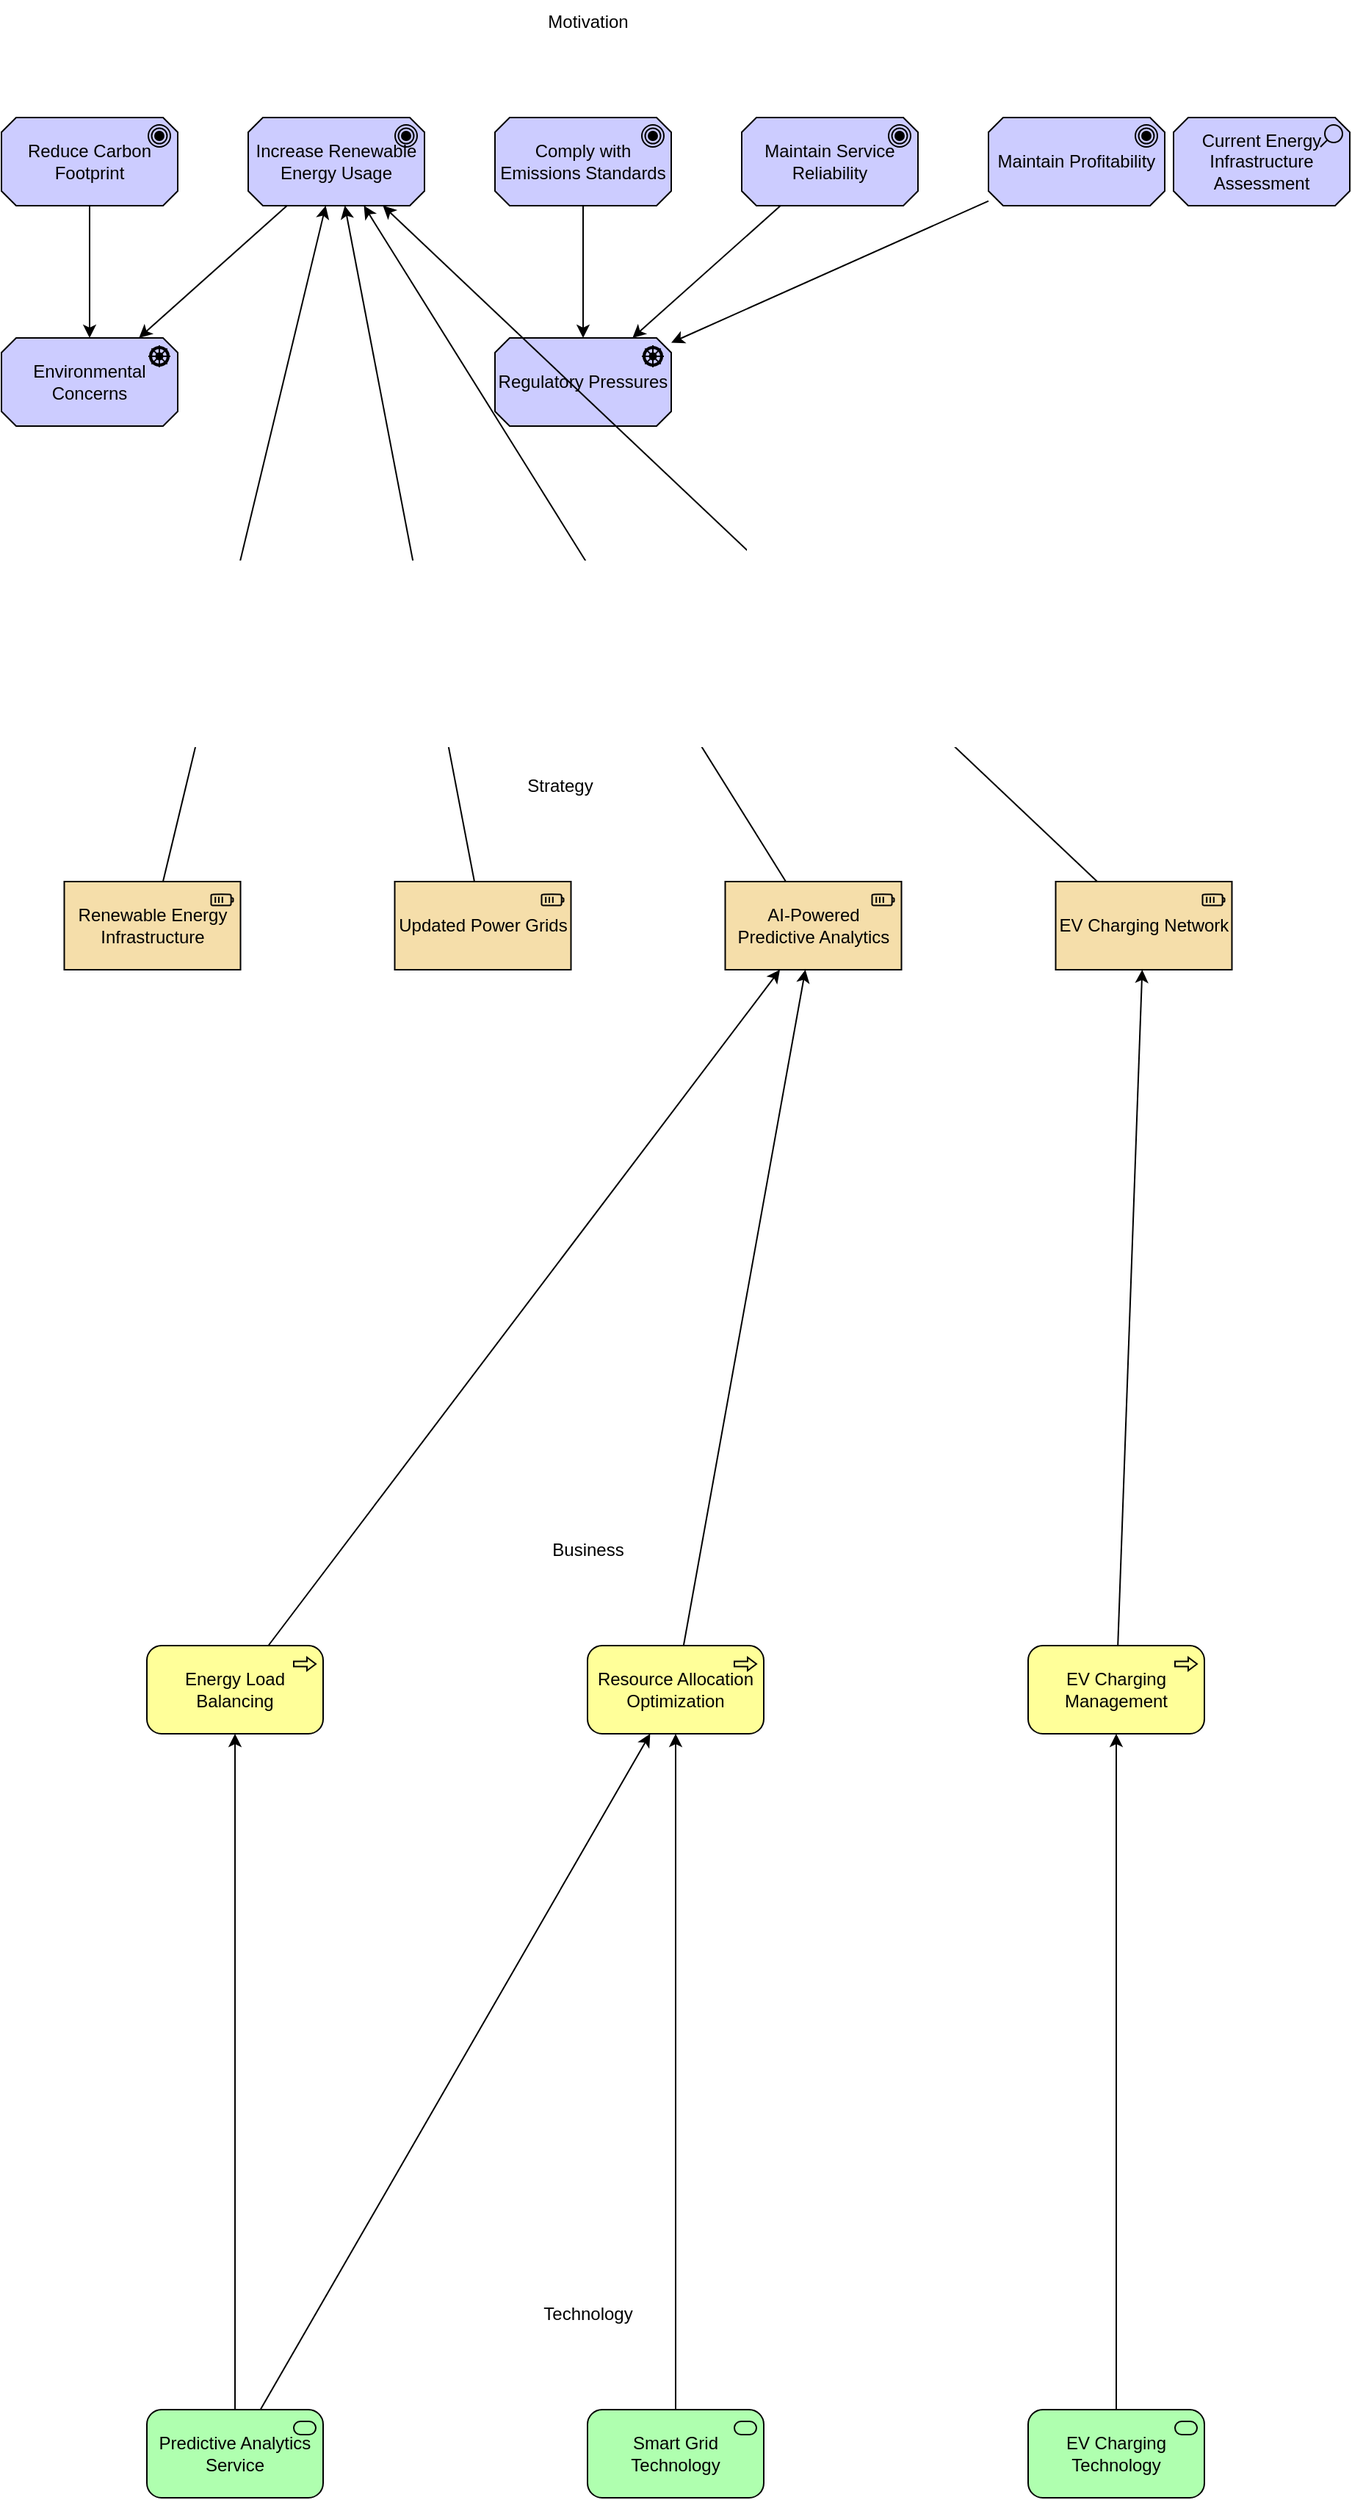 <?xml version='1.0' encoding='UTF-8'?>
<mxfile version="1.0" encoding="UTF-8"><diagram name="ArchiMate Model" id="archimate_diagram"><mxGraphModel dx="1050" dy="522" grid="1" gridSize="10"><root><mxCell id="0" /><mxCell id="1" parent="0" /><mxCell id="label_Motivation" value="Motivation" style="text;html=1;align=center;verticalAlign=middle;resizable=0;points=[];" vertex="1" parent="1"><mxGeometry x="495.0" y="140.0" width="200" height="30" as="geometry" /></mxCell><mxCell id="elem_m1" value="Reduce Carbon Footprint" style="html=1;outlineConnect=0;whiteSpace=wrap;fillColor=#CCCCFF;shape=mxgraph.archimate3.application;appType=goal;archiType=oct;" vertex="1" parent="1"><mxGeometry x="196.0" y="220.0" width="120" height="60" as="geometry" /></mxCell><mxCell id="elem_m2" value="Increase Renewable Energy Usage" style="html=1;outlineConnect=0;whiteSpace=wrap;fillColor=#CCCCFF;shape=mxgraph.archimate3.application;appType=goal;archiType=oct;" vertex="1" parent="1"><mxGeometry x="364.0" y="220.0" width="120" height="60" as="geometry" /></mxCell><mxCell id="elem_m3" value="Comply with Emissions Standards" style="html=1;outlineConnect=0;whiteSpace=wrap;fillColor=#CCCCFF;shape=mxgraph.archimate3.application;appType=goal;archiType=oct;" vertex="1" parent="1"><mxGeometry x="532.0" y="220.0" width="120" height="60" as="geometry" /></mxCell><mxCell id="elem_m4" value="Maintain Service Reliability" style="html=1;outlineConnect=0;whiteSpace=wrap;fillColor=#CCCCFF;shape=mxgraph.archimate3.application;appType=goal;archiType=oct;" vertex="1" parent="1"><mxGeometry x="700.0" y="220.0" width="120" height="60" as="geometry" /></mxCell><mxCell id="elem_m5" value="Maintain Profitability" style="html=1;outlineConnect=0;whiteSpace=wrap;fillColor=#CCCCFF;shape=mxgraph.archimate3.application;appType=goal;archiType=oct;" vertex="1" parent="1"><mxGeometry x="868.0" y="220.0" width="120" height="60" as="geometry" /></mxCell><mxCell id="elem_m6" value="Environmental Concerns" style="html=1;outlineConnect=0;whiteSpace=wrap;fillColor=#CCCCFF;shape=mxgraph.archimate3.application;appType=driver;archiType=oct;" vertex="1" parent="1"><mxGeometry x="196.0" y="370.0" width="120" height="60" as="geometry" /></mxCell><mxCell id="elem_m7" value="Regulatory Pressures" style="html=1;outlineConnect=0;whiteSpace=wrap;fillColor=#CCCCFF;shape=mxgraph.archimate3.application;appType=driver;archiType=oct;" vertex="1" parent="1"><mxGeometry x="532.0" y="370.0" width="120" height="60" as="geometry" /></mxCell><mxCell id="elem_m8" value="Current Energy Infrastructure Assessment" style="html=1;outlineConnect=0;whiteSpace=wrap;fillColor=#CCCCFF;shape=mxgraph.archimate3.application;appType=assess;archiType=oct;" vertex="1" parent="1"><mxGeometry x="994.0" y="220.0" width="120" height="60" as="geometry" /></mxCell><mxCell id="conn_elem_m1_elem_m6" style="html=1;shape=mxgraph.archimate3.relationship;archiType=influence;" edge="1" source="elem_m1" target="elem_m6" parent="1"><mxGeometry relative="1" as="geometry" /></mxCell><mxCell id="conn_elem_m2_elem_m6" style="html=1;shape=mxgraph.archimate3.relationship;archiType=influence;" edge="1" source="elem_m2" target="elem_m6" parent="1"><mxGeometry relative="1" as="geometry" /></mxCell><mxCell id="conn_elem_m3_elem_m7" style="html=1;shape=mxgraph.archimate3.relationship;archiType=influence;" edge="1" source="elem_m3" target="elem_m7" parent="1"><mxGeometry relative="1" as="geometry" /></mxCell><mxCell id="conn_elem_m4_elem_m7" style="html=1;shape=mxgraph.archimate3.relationship;archiType=influence;" edge="1" source="elem_m4" target="elem_m7" parent="1"><mxGeometry relative="1" as="geometry" /></mxCell><mxCell id="conn_elem_m5_elem_m7" style="html=1;shape=mxgraph.archimate3.relationship;archiType=influence;" edge="1" source="elem_m5" target="elem_m7" parent="1"><mxGeometry relative="1" as="geometry" /></mxCell><mxCell id="label_Strategy" value="Strategy" style="text;html=1;align=center;verticalAlign=middle;resizable=0;points=[];" vertex="1" parent="1"><mxGeometry x="476.25" y="660.0" width="200" height="30" as="geometry" /></mxCell><mxCell id="elem_s1" value="Renewable Energy Infrastructure" style="html=1;outlineConnect=0;whiteSpace=wrap;fillColor=#F5DEAA;shape=mxgraph.archimate3.application;appType=resource;archiType=square;" vertex="1" parent="1"><mxGeometry x="238.75" y="740.0" width="120" height="60" as="geometry" /></mxCell><mxCell id="elem_s2" value="Updated Power Grids" style="html=1;outlineConnect=0;whiteSpace=wrap;fillColor=#F5DEAA;shape=mxgraph.archimate3.application;appType=resource;archiType=square;" vertex="1" parent="1"><mxGeometry x="463.75" y="740.0" width="120" height="60" as="geometry" /></mxCell><mxCell id="elem_s3" value="AI-Powered Predictive Analytics" style="html=1;outlineConnect=0;whiteSpace=wrap;fillColor=#F5DEAA;shape=mxgraph.archimate3.application;appType=resource;archiType=square;" vertex="1" parent="1"><mxGeometry x="688.75" y="740.0" width="120" height="60" as="geometry" /></mxCell><mxCell id="elem_s4" value="EV Charging Network" style="html=1;outlineConnect=0;whiteSpace=wrap;fillColor=#F5DEAA;shape=mxgraph.archimate3.application;appType=resource;archiType=square;" vertex="1" parent="1"><mxGeometry x="913.75" y="740.0" width="120" height="60" as="geometry" /></mxCell><mxCell id="conn_elem_s1_elem_m2" style="html=1;shape=mxgraph.archimate3.relationship;archiType=assignment;" edge="1" source="elem_s1" target="elem_m2" parent="1"><mxGeometry relative="1" as="geometry" /></mxCell><mxCell id="conn_elem_s2_elem_m2" style="html=1;shape=mxgraph.archimate3.relationship;archiType=assignment;" edge="1" source="elem_s2" target="elem_m2" parent="1"><mxGeometry relative="1" as="geometry" /></mxCell><mxCell id="conn_elem_s3_elem_m2" style="html=1;shape=mxgraph.archimate3.relationship;archiType=assignment;" edge="1" source="elem_s3" target="elem_m2" parent="1"><mxGeometry relative="1" as="geometry" /></mxCell><mxCell id="conn_elem_s4_elem_m2" style="html=1;shape=mxgraph.archimate3.relationship;archiType=assignment;" edge="1" source="elem_s4" target="elem_m2" parent="1"><mxGeometry relative="1" as="geometry" /></mxCell><mxCell id="label_Business" value="Business" style="text;html=1;align=center;verticalAlign=middle;resizable=0;points=[];" vertex="1" parent="1"><mxGeometry x="495.0" y="1180.0" width="200" height="30" as="geometry" /></mxCell><mxCell id="elem_b1" value="Energy Load Balancing" style="html=1;outlineConnect=0;whiteSpace=wrap;fillColor=#FFFF99;shape=mxgraph.archimate3.application;appType=proc;archiType=rounded;" vertex="1" parent="1"><mxGeometry x="295.0" y="1260.0" width="120" height="60" as="geometry" /></mxCell><mxCell id="elem_b2" value="Resource Allocation Optimization" style="html=1;outlineConnect=0;whiteSpace=wrap;fillColor=#FFFF99;shape=mxgraph.archimate3.application;appType=proc;archiType=rounded;" vertex="1" parent="1"><mxGeometry x="595.0" y="1260.0" width="120" height="60" as="geometry" /></mxCell><mxCell id="elem_b3" value="EV Charging Management" style="html=1;outlineConnect=0;whiteSpace=wrap;fillColor=#FFFF99;shape=mxgraph.archimate3.application;appType=proc;archiType=rounded;" vertex="1" parent="1"><mxGeometry x="895.0" y="1260.0" width="120" height="60" as="geometry" /></mxCell><mxCell id="conn_elem_b1_elem_s3" style="html=1;shape=mxgraph.archimate3.relationship;archiType=serving;" edge="1" source="elem_b1" target="elem_s3" parent="1"><mxGeometry relative="1" as="geometry" /></mxCell><mxCell id="conn_elem_b2_elem_s3" style="html=1;shape=mxgraph.archimate3.relationship;archiType=serving;" edge="1" source="elem_b2" target="elem_s3" parent="1"><mxGeometry relative="1" as="geometry" /></mxCell><mxCell id="conn_elem_b3_elem_s4" style="html=1;shape=mxgraph.archimate3.relationship;archiType=serving;" edge="1" source="elem_b3" target="elem_s4" parent="1"><mxGeometry relative="1" as="geometry" /></mxCell><mxCell id="label_Technology" value="Technology" style="text;html=1;align=center;verticalAlign=middle;resizable=0;points=[];" vertex="1" parent="1"><mxGeometry x="495.0" y="1700.0" width="200" height="30" as="geometry" /></mxCell><mxCell id="elem_t1" value="Predictive Analytics Service" style="html=1;outlineConnect=0;whiteSpace=wrap;fillColor=#AFFFAF;shape=mxgraph.archimate3.application;appType=serv;archiType=rounded;" vertex="1" parent="1"><mxGeometry x="295.0" y="1780.0" width="120" height="60" as="geometry" /></mxCell><mxCell id="elem_t2" value="Smart Grid Technology" style="html=1;outlineConnect=0;whiteSpace=wrap;fillColor=#AFFFAF;shape=mxgraph.archimate3.application;appType=serv;archiType=rounded;" vertex="1" parent="1"><mxGeometry x="595.0" y="1780.0" width="120" height="60" as="geometry" /></mxCell><mxCell id="elem_t3" value="EV Charging Technology" style="html=1;outlineConnect=0;whiteSpace=wrap;fillColor=#AFFFAF;shape=mxgraph.archimate3.application;appType=serv;archiType=rounded;" vertex="1" parent="1"><mxGeometry x="895.0" y="1780.0" width="120" height="60" as="geometry" /></mxCell><mxCell id="conn_elem_t1_elem_b1" style="html=1;shape=mxgraph.archimate3.relationship;archiType=serving;" edge="1" source="elem_t1" target="elem_b1" parent="1"><mxGeometry relative="1" as="geometry" /></mxCell><mxCell id="conn_elem_t1_elem_b2" style="html=1;shape=mxgraph.archimate3.relationship;archiType=serving;" edge="1" source="elem_t1" target="elem_b2" parent="1"><mxGeometry relative="1" as="geometry" /></mxCell><mxCell id="conn_elem_t2_elem_b2" style="html=1;shape=mxgraph.archimate3.relationship;archiType=serving;" edge="1" source="elem_t2" target="elem_b2" parent="1"><mxGeometry relative="1" as="geometry" /></mxCell><mxCell id="conn_elem_t3_elem_b3" style="html=1;shape=mxgraph.archimate3.relationship;archiType=serving;" edge="1" source="elem_t3" target="elem_b3" parent="1"><mxGeometry relative="1" as="geometry" /></mxCell></root></mxGraphModel></diagram></mxfile>